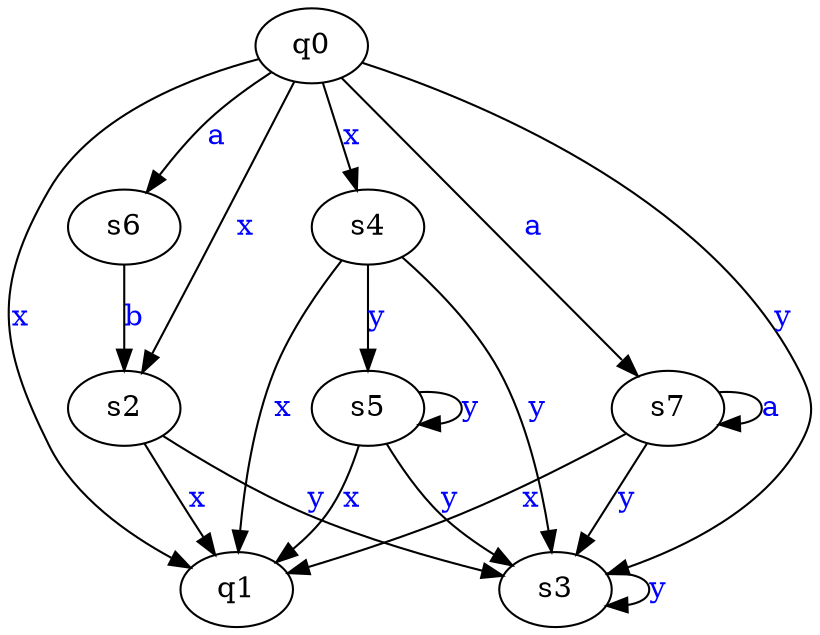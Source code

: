 digraph G {
	q0->s6[ label=<<font color="blue">a</font>> ];
	q0->s2[ label=<<font color="blue">x</font>> ];
	q0->q1[ label=<<font color="blue">x</font>> ];
	s4->s3[ label=<<font color="blue">y</font>> ];
	s4->q1[ label=<<font color="blue">x</font>> ];
	s7->s3[ label=<<font color="blue">y</font>> ];
	s7->s7[ label=<<font color="blue">a</font>> ];
	s7->q1[ label=<<font color="blue">x</font>> ];
	s4->s5[ label=<<font color="blue">y</font>> ];
	s2->q1[ label=<<font color="blue">x</font>> ];
	s2->s3[ label=<<font color="blue">y</font>> ];
	s5->q1[ label=<<font color="blue">x</font>> ];
	s5->s3[ label=<<font color="blue">y</font>> ];
	s5->s5[ label=<<font color="blue">y</font>> ];
	s6->s2[ label=<<font color="blue">b</font>> ];
	q0->s3[ label=<<font color="blue">y</font>> ];
	s3->s3[ label=<<font color="blue">y</font>> ];
	q0->s4[ label=<<font color="blue">x</font>> ];
	q0->s7[ label=<<font color="blue">a</font>> ];
	q0;
	q1;
	s2;
	s3;
	s4;
	s5;
	s6;
	s7;

}
